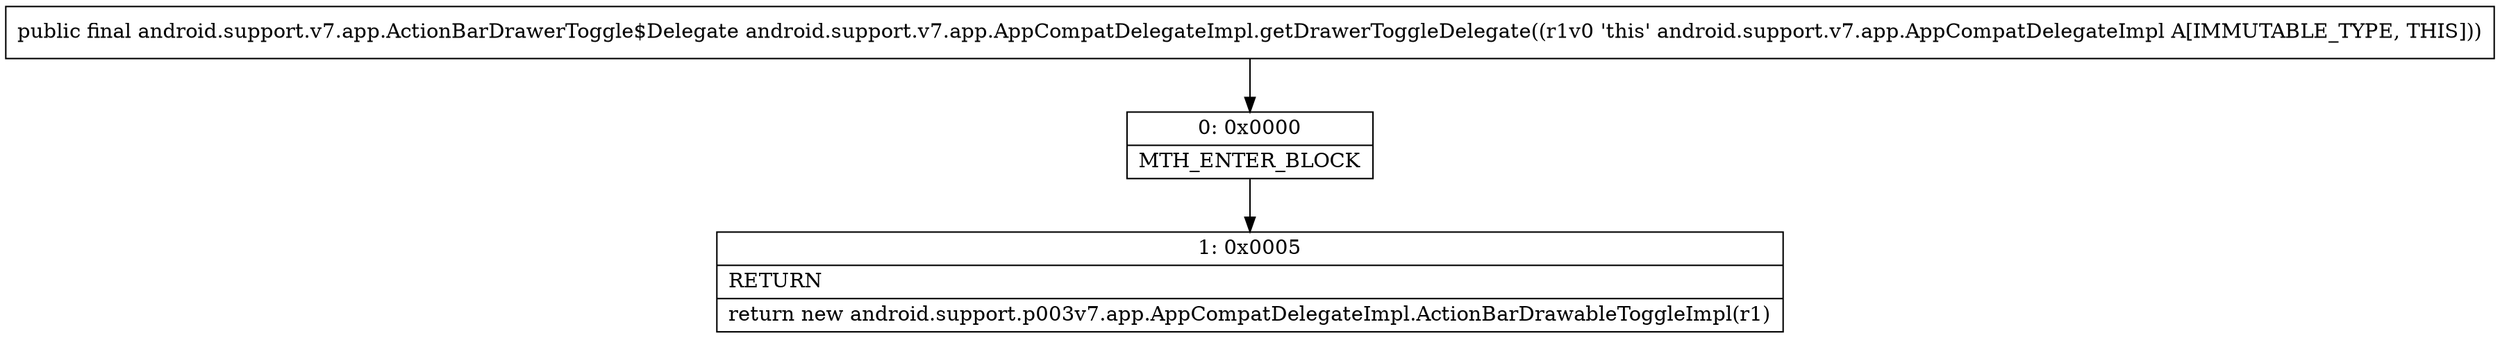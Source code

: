digraph "CFG forandroid.support.v7.app.AppCompatDelegateImpl.getDrawerToggleDelegate()Landroid\/support\/v7\/app\/ActionBarDrawerToggle$Delegate;" {
Node_0 [shape=record,label="{0\:\ 0x0000|MTH_ENTER_BLOCK\l}"];
Node_1 [shape=record,label="{1\:\ 0x0005|RETURN\l|return new android.support.p003v7.app.AppCompatDelegateImpl.ActionBarDrawableToggleImpl(r1)\l}"];
MethodNode[shape=record,label="{public final android.support.v7.app.ActionBarDrawerToggle$Delegate android.support.v7.app.AppCompatDelegateImpl.getDrawerToggleDelegate((r1v0 'this' android.support.v7.app.AppCompatDelegateImpl A[IMMUTABLE_TYPE, THIS])) }"];
MethodNode -> Node_0;
Node_0 -> Node_1;
}

